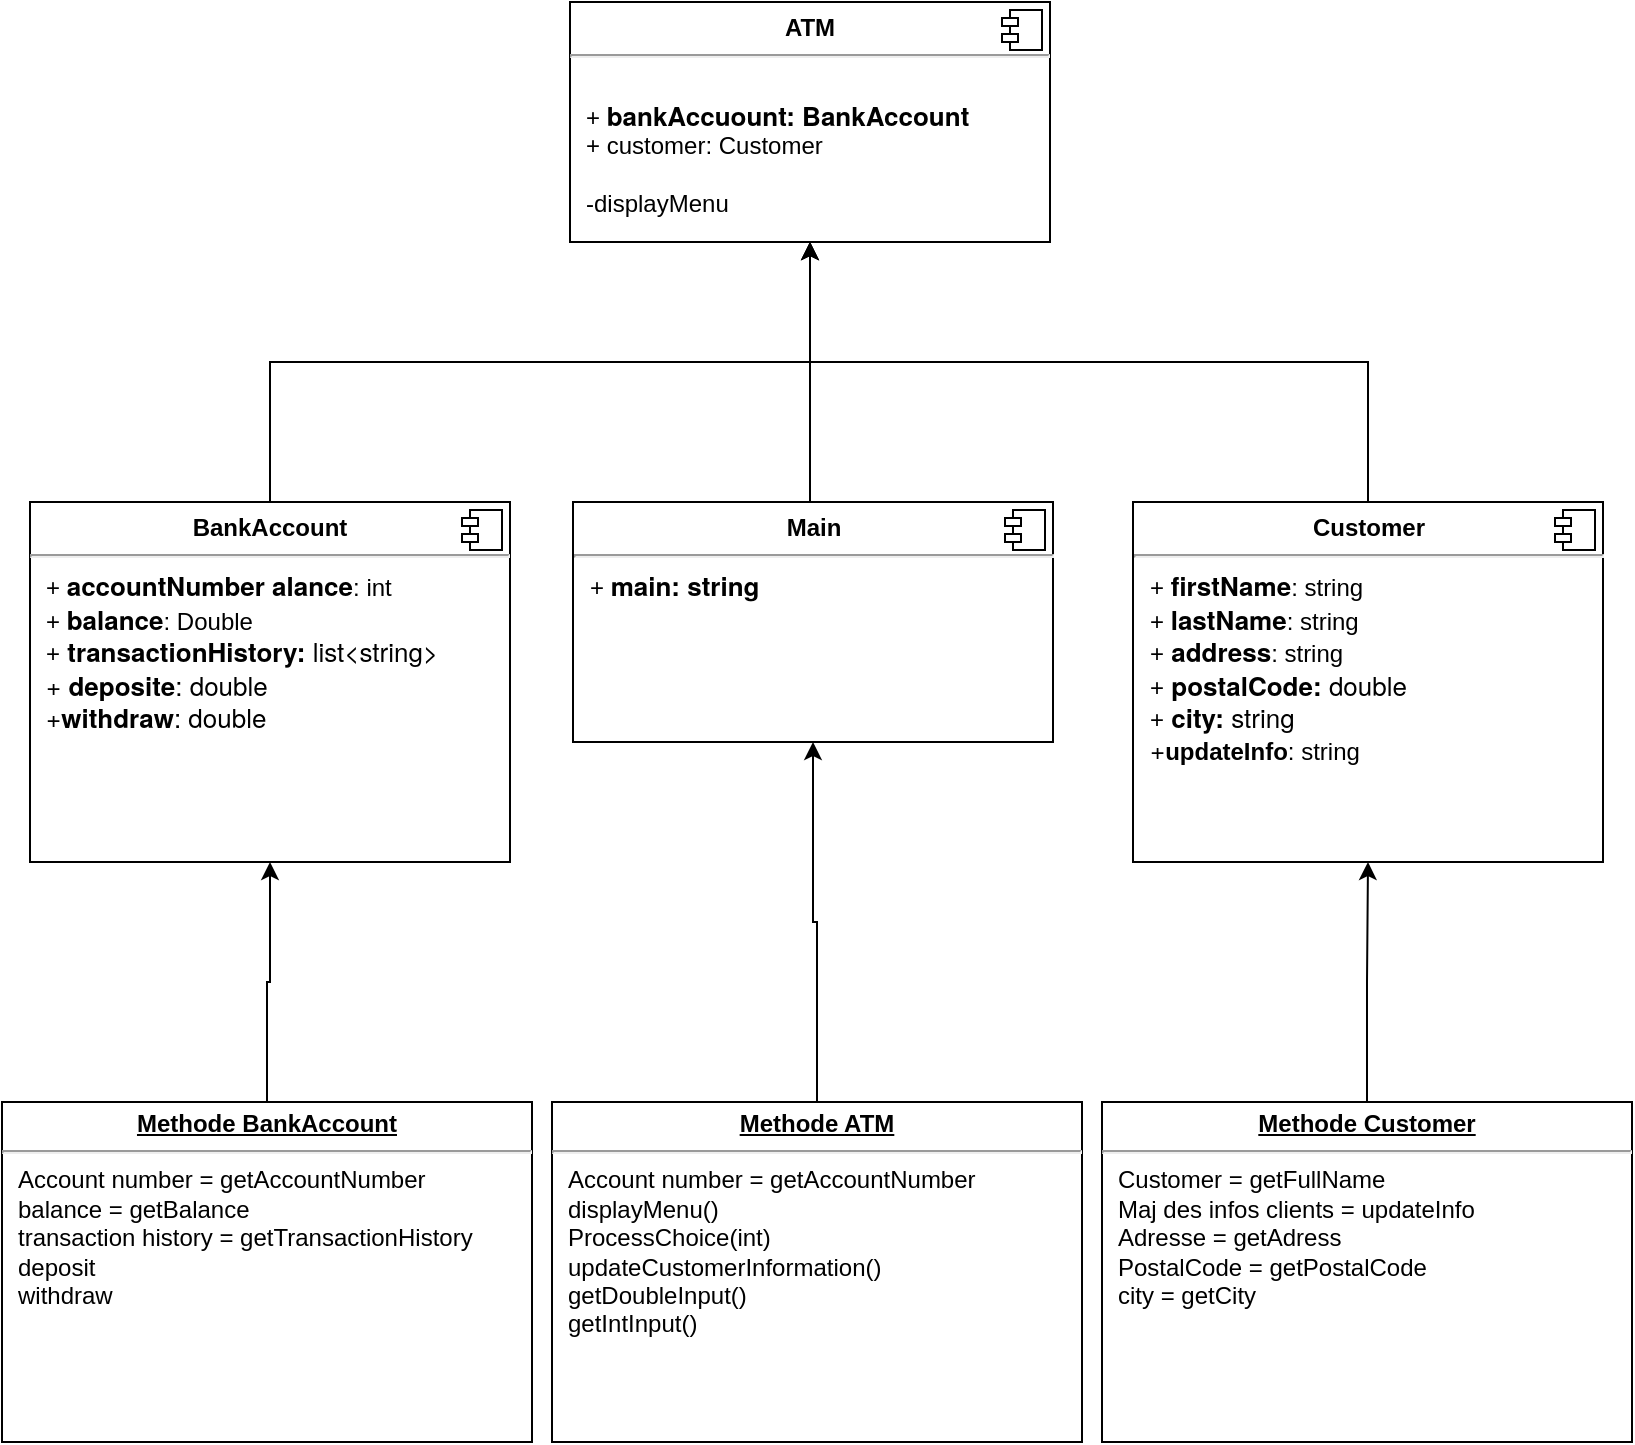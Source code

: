 <mxfile version="21.6.2" type="device">
  <diagram name="Page-1" id="Ycbv2p-DaJJ9Hu033cub">
    <mxGraphModel dx="844" dy="647" grid="1" gridSize="10" guides="1" tooltips="1" connect="1" arrows="1" fold="1" page="1" pageScale="1" pageWidth="827" pageHeight="1169" math="0" shadow="0">
      <root>
        <mxCell id="0" />
        <mxCell id="1" parent="0" />
        <mxCell id="7smvNzfBBZ55vuGWK6lO-31" style="edgeStyle=orthogonalEdgeStyle;rounded=0;orthogonalLoop=1;jettySize=auto;html=1;" edge="1" parent="1" source="7smvNzfBBZ55vuGWK6lO-18" target="7smvNzfBBZ55vuGWK6lO-26">
          <mxGeometry relative="1" as="geometry">
            <Array as="points">
              <mxPoint x="140" y="320" />
              <mxPoint x="410" y="320" />
            </Array>
          </mxGeometry>
        </mxCell>
        <mxCell id="7smvNzfBBZ55vuGWK6lO-18" value="&lt;p style=&quot;margin:0px;margin-top:6px;text-align:center;&quot;&gt;&lt;b&gt;BankAccount&lt;/b&gt;&lt;br&gt;&lt;/p&gt;&lt;hr&gt;&lt;p style=&quot;margin:0px;margin-left:8px;&quot;&gt;+&amp;nbsp;&lt;b style=&quot;font-family: &amp;quot;Helvetica Neue&amp;quot;; font-size: 13px;&quot;&gt;accountNumber&amp;nbsp;&lt;/b&gt;&lt;b style=&quot;font-family: &amp;quot;Helvetica Neue&amp;quot;; font-size: 13px;&quot;&gt;alance&lt;/b&gt;: int&lt;/p&gt;&lt;p style=&quot;margin:0px;margin-left:8px;&quot;&gt;+&amp;nbsp;&lt;b style=&quot;font-family: &amp;quot;Helvetica Neue&amp;quot;; font-size: 13px;&quot;&gt;balance&lt;/b&gt;: Double&lt;/p&gt;&lt;p style=&quot;margin:0px;margin-left:8px;&quot;&gt;+&lt;b style=&quot;font-family: &amp;quot;Helvetica Neue&amp;quot;; font-size: 13px;&quot;&gt;&amp;nbsp;transactionHistory: &lt;/b&gt;&lt;span style=&quot;font-family: &amp;quot;Helvetica Neue&amp;quot;; font-size: 13px;&quot;&gt;list&amp;lt;string&amp;gt;&lt;/span&gt;&lt;/p&gt;&lt;p style=&quot;margin:0px;margin-left:8px;&quot;&gt;&lt;font size=&quot;2&quot; face=&quot;Helvetica Neue&quot;&gt;+ &lt;b&gt;deposite&lt;/b&gt;: double&lt;/font&gt;&lt;/p&gt;&lt;p style=&quot;margin:0px;margin-left:8px;&quot;&gt;&lt;font size=&quot;2&quot; face=&quot;Helvetica Neue&quot;&gt;+&lt;b&gt;withdraw&lt;/b&gt;: double&lt;/font&gt;&lt;/p&gt;" style="align=left;overflow=fill;html=1;dropTarget=0;whiteSpace=wrap;" vertex="1" parent="1">
          <mxGeometry x="20" y="390" width="240" height="180" as="geometry" />
        </mxCell>
        <mxCell id="7smvNzfBBZ55vuGWK6lO-19" value="" style="shape=component;jettyWidth=8;jettyHeight=4;" vertex="1" parent="7smvNzfBBZ55vuGWK6lO-18">
          <mxGeometry x="1" width="20" height="20" relative="1" as="geometry">
            <mxPoint x="-24" y="4" as="offset" />
          </mxGeometry>
        </mxCell>
        <mxCell id="7smvNzfBBZ55vuGWK6lO-32" style="edgeStyle=orthogonalEdgeStyle;rounded=0;orthogonalLoop=1;jettySize=auto;html=1;" edge="1" parent="1" source="7smvNzfBBZ55vuGWK6lO-20" target="7smvNzfBBZ55vuGWK6lO-26">
          <mxGeometry relative="1" as="geometry">
            <Array as="points">
              <mxPoint x="689" y="320" />
              <mxPoint x="410" y="320" />
            </Array>
          </mxGeometry>
        </mxCell>
        <mxCell id="7smvNzfBBZ55vuGWK6lO-20" value="&lt;p style=&quot;margin:0px;margin-top:6px;text-align:center;&quot;&gt;&lt;b&gt;Customer&lt;/b&gt;&lt;/p&gt;&lt;hr&gt;&lt;p style=&quot;margin:0px;margin-left:8px;&quot;&gt;+&amp;nbsp;&lt;b style=&quot;font-family: &amp;quot;Helvetica Neue&amp;quot;; font-size: 13px;&quot;&gt;firstName&lt;/b&gt;: string&lt;/p&gt;&lt;p style=&quot;margin:0px;margin-left:8px;&quot;&gt;+&amp;nbsp;&lt;b style=&quot;font-family: &amp;quot;Helvetica Neue&amp;quot;; font-size: 13px;&quot;&gt;lastName&lt;/b&gt;: string&lt;/p&gt;&lt;p style=&quot;margin:0px;margin-left:8px;&quot;&gt;+&lt;b style=&quot;font-family: &amp;quot;Helvetica Neue&amp;quot;; font-size: 13px;&quot;&gt;&amp;nbsp;address&lt;/b&gt;: string&lt;/p&gt;&lt;p style=&quot;margin:0px;margin-left:8px;&quot;&gt;+&lt;b style=&quot;font-family: &amp;quot;Helvetica Neue&amp;quot;; font-size: 13px;&quot;&gt;&amp;nbsp;postalCode: &lt;/b&gt;&lt;span style=&quot;font-family: &amp;quot;Helvetica Neue&amp;quot;; font-size: 13px;&quot;&gt;double&lt;/span&gt;&lt;/p&gt;&lt;p style=&quot;margin:0px;margin-left:8px;&quot;&gt;+&lt;b style=&quot;font-family: &amp;quot;Helvetica Neue&amp;quot;; font-size: 13px;&quot;&gt;&amp;nbsp;city: &lt;/b&gt;&lt;span style=&quot;font-family: &amp;quot;Helvetica Neue&amp;quot;; font-size: 13px;&quot;&gt;string&lt;/span&gt;&lt;/p&gt;&lt;p style=&quot;margin:0px;margin-left:8px;&quot;&gt;&lt;font size=&quot;2&quot; face=&quot;Helvetica Neue&quot;&gt;+&lt;/font&gt;&lt;b&gt;updateInfo&lt;/b&gt;: string&lt;/p&gt;" style="align=left;overflow=fill;html=1;dropTarget=0;whiteSpace=wrap;" vertex="1" parent="1">
          <mxGeometry x="571.5" y="390" width="235" height="180" as="geometry" />
        </mxCell>
        <mxCell id="7smvNzfBBZ55vuGWK6lO-21" value="" style="shape=component;jettyWidth=8;jettyHeight=4;" vertex="1" parent="7smvNzfBBZ55vuGWK6lO-20">
          <mxGeometry x="1" width="20" height="20" relative="1" as="geometry">
            <mxPoint x="-24" y="4" as="offset" />
          </mxGeometry>
        </mxCell>
        <mxCell id="7smvNzfBBZ55vuGWK6lO-37" style="edgeStyle=orthogonalEdgeStyle;rounded=0;orthogonalLoop=1;jettySize=auto;html=1;entryX=0.5;entryY=1;entryDx=0;entryDy=0;" edge="1" parent="1" source="7smvNzfBBZ55vuGWK6lO-22" target="7smvNzfBBZ55vuGWK6lO-20">
          <mxGeometry relative="1" as="geometry" />
        </mxCell>
        <mxCell id="7smvNzfBBZ55vuGWK6lO-22" value="&lt;p style=&quot;margin:0px;margin-top:4px;text-align:center;text-decoration:underline;&quot;&gt;&lt;b&gt;Methode Customer&lt;/b&gt;&lt;/p&gt;&lt;hr&gt;&lt;p style=&quot;margin:0px;margin-left:8px;&quot;&gt;Customer = getFullName&lt;/p&gt;&lt;p style=&quot;margin:0px;margin-left:8px;&quot;&gt;Maj des infos clients = updateInfo&lt;/p&gt;&lt;p style=&quot;margin:0px;margin-left:8px;&quot;&gt;Adresse = getAdress&lt;/p&gt;&lt;p style=&quot;margin:0px;margin-left:8px;&quot;&gt;PostalCode =&amp;nbsp;getPostalCode&lt;/p&gt;&lt;p style=&quot;margin:0px;margin-left:8px;&quot;&gt;city = getCity&lt;/p&gt;" style="verticalAlign=top;align=left;overflow=fill;fontSize=12;fontFamily=Helvetica;html=1;whiteSpace=wrap;" vertex="1" parent="1">
          <mxGeometry x="556" y="690" width="265" height="170" as="geometry" />
        </mxCell>
        <mxCell id="7smvNzfBBZ55vuGWK6lO-35" style="edgeStyle=orthogonalEdgeStyle;rounded=0;orthogonalLoop=1;jettySize=auto;html=1;entryX=0.5;entryY=1;entryDx=0;entryDy=0;" edge="1" parent="1" source="7smvNzfBBZ55vuGWK6lO-25" target="7smvNzfBBZ55vuGWK6lO-18">
          <mxGeometry relative="1" as="geometry" />
        </mxCell>
        <mxCell id="7smvNzfBBZ55vuGWK6lO-25" value="&lt;p style=&quot;margin:0px;margin-top:4px;text-align:center;text-decoration:underline;&quot;&gt;&lt;b&gt;Methode BankAccount&lt;/b&gt;&lt;/p&gt;&lt;hr&gt;&lt;p style=&quot;margin:0px;margin-left:8px;&quot;&gt;Account number =&amp;nbsp;getAccountNumber&lt;/p&gt;&lt;p style=&quot;margin:0px;margin-left:8px;&quot;&gt;balance = getBalance&lt;/p&gt;&lt;p style=&quot;margin:0px;margin-left:8px;&quot;&gt;transaction history = getTransactionHistory&lt;/p&gt;&lt;p style=&quot;margin:0px;margin-left:8px;&quot;&gt;deposit&lt;/p&gt;&lt;p style=&quot;margin:0px;margin-left:8px;&quot;&gt;withdraw&lt;/p&gt;&lt;p style=&quot;margin:0px;margin-left:8px;&quot;&gt;&lt;br&gt;&lt;/p&gt;" style="verticalAlign=top;align=left;overflow=fill;fontSize=12;fontFamily=Helvetica;html=1;whiteSpace=wrap;" vertex="1" parent="1">
          <mxGeometry x="6" y="690" width="265" height="170" as="geometry" />
        </mxCell>
        <mxCell id="7smvNzfBBZ55vuGWK6lO-26" value="&lt;p style=&quot;margin:0px;margin-top:6px;text-align:center;&quot;&gt;&lt;b&gt;ATM&lt;/b&gt;&lt;/p&gt;&lt;hr&gt;&lt;p style=&quot;margin:0px;margin-left:8px;&quot;&gt;&lt;br&gt;+ &lt;font size=&quot;2&quot; face=&quot;Helvetica Neue&quot;&gt;&lt;b&gt;bankAccuount: BankAccount&lt;/b&gt;&lt;/font&gt;&lt;/p&gt;&lt;p style=&quot;margin:0px;margin-left:8px;&quot;&gt;+ customer: Customer&amp;nbsp;&lt;/p&gt;&lt;p style=&quot;margin:0px;margin-left:8px;&quot;&gt;&lt;br&gt;&lt;/p&gt;&lt;p style=&quot;margin:0px;margin-left:8px;&quot;&gt;-displayMenu&lt;/p&gt;" style="align=left;overflow=fill;html=1;dropTarget=0;whiteSpace=wrap;" vertex="1" parent="1">
          <mxGeometry x="290" y="140" width="240" height="120" as="geometry" />
        </mxCell>
        <mxCell id="7smvNzfBBZ55vuGWK6lO-27" value="" style="shape=component;jettyWidth=8;jettyHeight=4;" vertex="1" parent="7smvNzfBBZ55vuGWK6lO-26">
          <mxGeometry x="1" width="20" height="20" relative="1" as="geometry">
            <mxPoint x="-24" y="4" as="offset" />
          </mxGeometry>
        </mxCell>
        <mxCell id="7smvNzfBBZ55vuGWK6lO-33" style="edgeStyle=orthogonalEdgeStyle;rounded=0;orthogonalLoop=1;jettySize=auto;html=1;entryX=0.5;entryY=1;entryDx=0;entryDy=0;" edge="1" parent="1" source="7smvNzfBBZ55vuGWK6lO-28" target="7smvNzfBBZ55vuGWK6lO-26">
          <mxGeometry relative="1" as="geometry">
            <Array as="points">
              <mxPoint x="410" y="350" />
              <mxPoint x="410" y="350" />
            </Array>
          </mxGeometry>
        </mxCell>
        <mxCell id="7smvNzfBBZ55vuGWK6lO-28" value="&lt;p style=&quot;margin:0px;margin-top:6px;text-align:center;&quot;&gt;&lt;b&gt;Main&lt;/b&gt;&lt;br&gt;&lt;/p&gt;&lt;hr&gt;&lt;p style=&quot;margin:0px;margin-left:8px;&quot;&gt;+ &lt;font size=&quot;2&quot; face=&quot;Helvetica Neue&quot;&gt;&lt;b&gt;main: string&lt;/b&gt;&lt;/font&gt;&lt;/p&gt;" style="align=left;overflow=fill;html=1;dropTarget=0;whiteSpace=wrap;" vertex="1" parent="1">
          <mxGeometry x="291.5" y="390" width="240" height="120" as="geometry" />
        </mxCell>
        <mxCell id="7smvNzfBBZ55vuGWK6lO-29" value="" style="shape=component;jettyWidth=8;jettyHeight=4;" vertex="1" parent="7smvNzfBBZ55vuGWK6lO-28">
          <mxGeometry x="1" width="20" height="20" relative="1" as="geometry">
            <mxPoint x="-24" y="4" as="offset" />
          </mxGeometry>
        </mxCell>
        <mxCell id="7smvNzfBBZ55vuGWK6lO-36" style="edgeStyle=orthogonalEdgeStyle;rounded=0;orthogonalLoop=1;jettySize=auto;html=1;entryX=0.5;entryY=1;entryDx=0;entryDy=0;" edge="1" parent="1" source="7smvNzfBBZ55vuGWK6lO-30" target="7smvNzfBBZ55vuGWK6lO-28">
          <mxGeometry relative="1" as="geometry" />
        </mxCell>
        <mxCell id="7smvNzfBBZ55vuGWK6lO-30" value="&lt;p style=&quot;margin:0px;margin-top:4px;text-align:center;text-decoration:underline;&quot;&gt;&lt;b&gt;Methode ATM&lt;/b&gt;&lt;/p&gt;&lt;hr&gt;&lt;p style=&quot;margin:0px;margin-left:8px;&quot;&gt;Account number =&amp;nbsp;getAccountNumber&lt;/p&gt;&lt;p style=&quot;margin:0px;margin-left:8px;&quot;&gt;displayMenu()&lt;/p&gt;&lt;p style=&quot;margin:0px;margin-left:8px;&quot;&gt;ProcessChoice(int)&lt;/p&gt;&lt;p style=&quot;margin:0px;margin-left:8px;&quot;&gt;updateCustomerInformation()&lt;/p&gt;&lt;p style=&quot;margin:0px;margin-left:8px;&quot;&gt;getDoubleInput()&lt;/p&gt;&lt;p style=&quot;margin:0px;margin-left:8px;&quot;&gt;getIntInput()&lt;/p&gt;&lt;p style=&quot;margin:0px;margin-left:8px;&quot;&gt;&lt;br&gt;&lt;/p&gt;" style="verticalAlign=top;align=left;overflow=fill;fontSize=12;fontFamily=Helvetica;html=1;whiteSpace=wrap;" vertex="1" parent="1">
          <mxGeometry x="281" y="690" width="265" height="170" as="geometry" />
        </mxCell>
      </root>
    </mxGraphModel>
  </diagram>
</mxfile>
